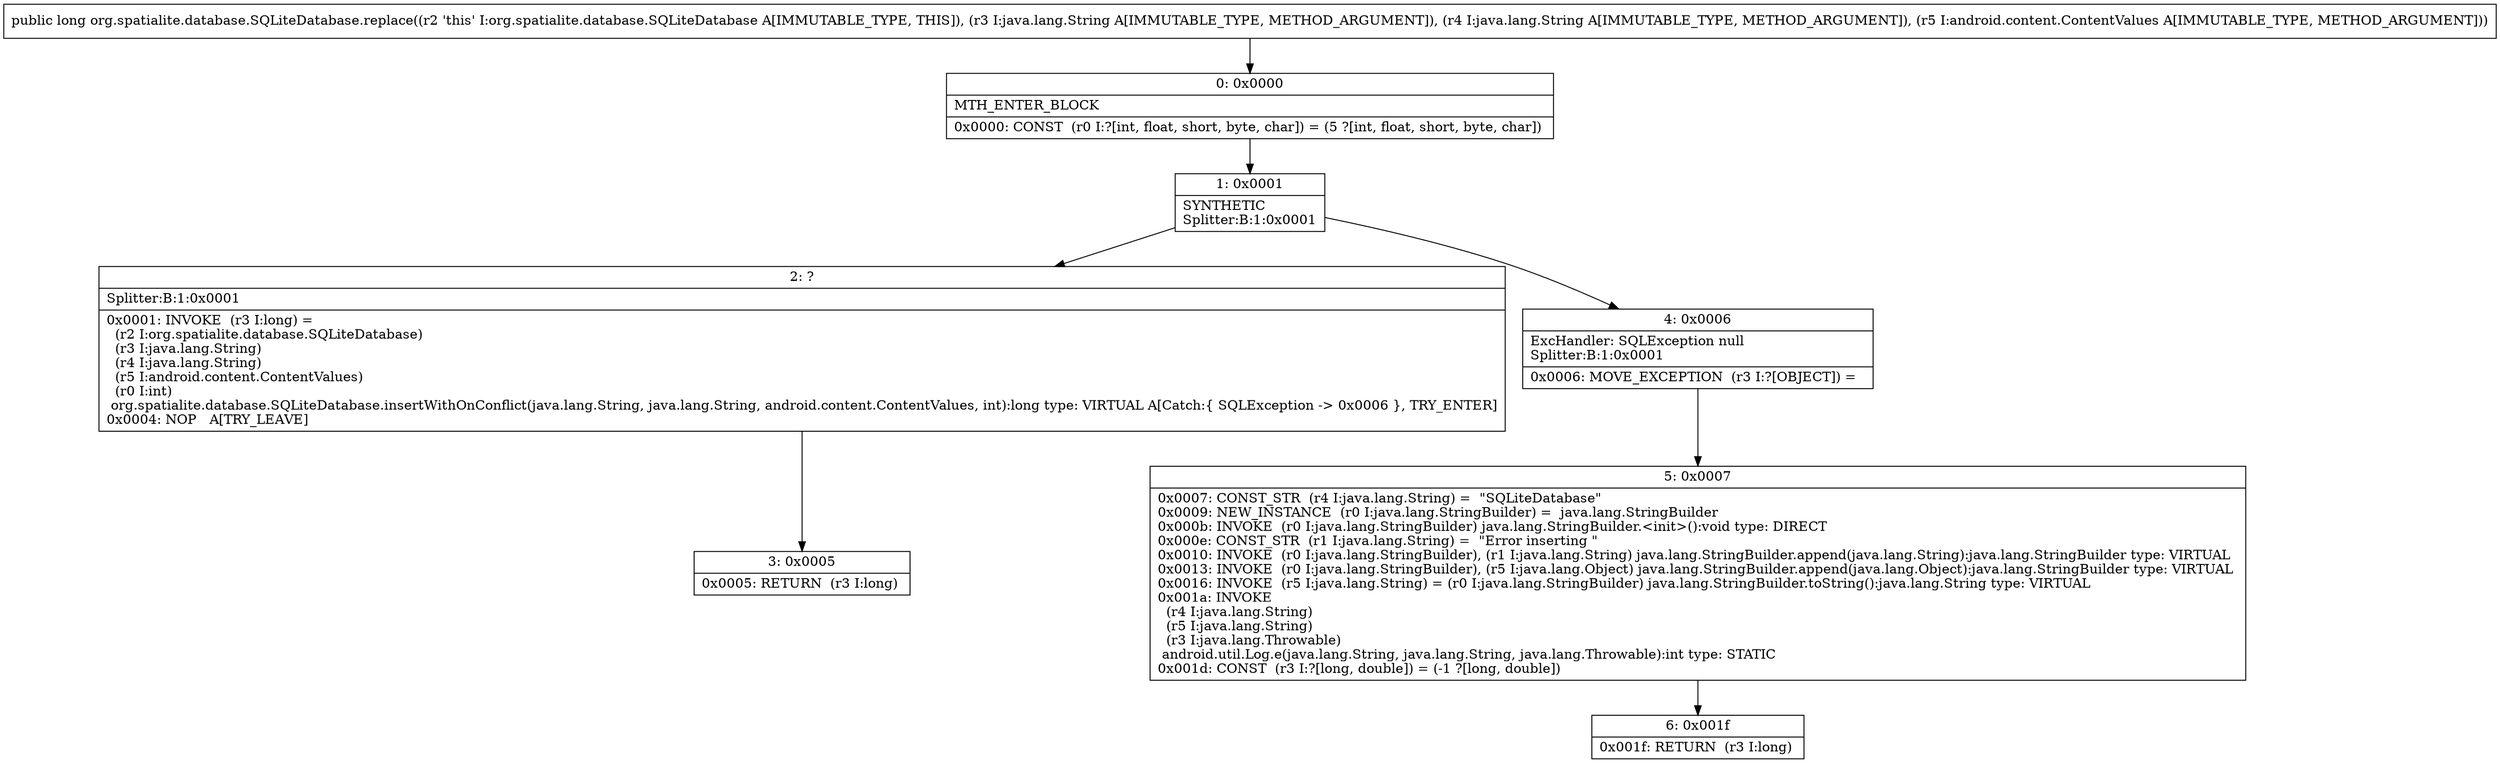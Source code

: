 digraph "CFG fororg.spatialite.database.SQLiteDatabase.replace(Ljava\/lang\/String;Ljava\/lang\/String;Landroid\/content\/ContentValues;)J" {
Node_0 [shape=record,label="{0\:\ 0x0000|MTH_ENTER_BLOCK\l|0x0000: CONST  (r0 I:?[int, float, short, byte, char]) = (5 ?[int, float, short, byte, char]) \l}"];
Node_1 [shape=record,label="{1\:\ 0x0001|SYNTHETIC\lSplitter:B:1:0x0001\l}"];
Node_2 [shape=record,label="{2\:\ ?|Splitter:B:1:0x0001\l|0x0001: INVOKE  (r3 I:long) = \l  (r2 I:org.spatialite.database.SQLiteDatabase)\l  (r3 I:java.lang.String)\l  (r4 I:java.lang.String)\l  (r5 I:android.content.ContentValues)\l  (r0 I:int)\l org.spatialite.database.SQLiteDatabase.insertWithOnConflict(java.lang.String, java.lang.String, android.content.ContentValues, int):long type: VIRTUAL A[Catch:\{ SQLException \-\> 0x0006 \}, TRY_ENTER]\l0x0004: NOP   A[TRY_LEAVE]\l}"];
Node_3 [shape=record,label="{3\:\ 0x0005|0x0005: RETURN  (r3 I:long) \l}"];
Node_4 [shape=record,label="{4\:\ 0x0006|ExcHandler: SQLException null\lSplitter:B:1:0x0001\l|0x0006: MOVE_EXCEPTION  (r3 I:?[OBJECT]) =  \l}"];
Node_5 [shape=record,label="{5\:\ 0x0007|0x0007: CONST_STR  (r4 I:java.lang.String) =  \"SQLiteDatabase\" \l0x0009: NEW_INSTANCE  (r0 I:java.lang.StringBuilder) =  java.lang.StringBuilder \l0x000b: INVOKE  (r0 I:java.lang.StringBuilder) java.lang.StringBuilder.\<init\>():void type: DIRECT \l0x000e: CONST_STR  (r1 I:java.lang.String) =  \"Error inserting \" \l0x0010: INVOKE  (r0 I:java.lang.StringBuilder), (r1 I:java.lang.String) java.lang.StringBuilder.append(java.lang.String):java.lang.StringBuilder type: VIRTUAL \l0x0013: INVOKE  (r0 I:java.lang.StringBuilder), (r5 I:java.lang.Object) java.lang.StringBuilder.append(java.lang.Object):java.lang.StringBuilder type: VIRTUAL \l0x0016: INVOKE  (r5 I:java.lang.String) = (r0 I:java.lang.StringBuilder) java.lang.StringBuilder.toString():java.lang.String type: VIRTUAL \l0x001a: INVOKE  \l  (r4 I:java.lang.String)\l  (r5 I:java.lang.String)\l  (r3 I:java.lang.Throwable)\l android.util.Log.e(java.lang.String, java.lang.String, java.lang.Throwable):int type: STATIC \l0x001d: CONST  (r3 I:?[long, double]) = (\-1 ?[long, double]) \l}"];
Node_6 [shape=record,label="{6\:\ 0x001f|0x001f: RETURN  (r3 I:long) \l}"];
MethodNode[shape=record,label="{public long org.spatialite.database.SQLiteDatabase.replace((r2 'this' I:org.spatialite.database.SQLiteDatabase A[IMMUTABLE_TYPE, THIS]), (r3 I:java.lang.String A[IMMUTABLE_TYPE, METHOD_ARGUMENT]), (r4 I:java.lang.String A[IMMUTABLE_TYPE, METHOD_ARGUMENT]), (r5 I:android.content.ContentValues A[IMMUTABLE_TYPE, METHOD_ARGUMENT])) }"];
MethodNode -> Node_0;
Node_0 -> Node_1;
Node_1 -> Node_2;
Node_1 -> Node_4;
Node_2 -> Node_3;
Node_4 -> Node_5;
Node_5 -> Node_6;
}

